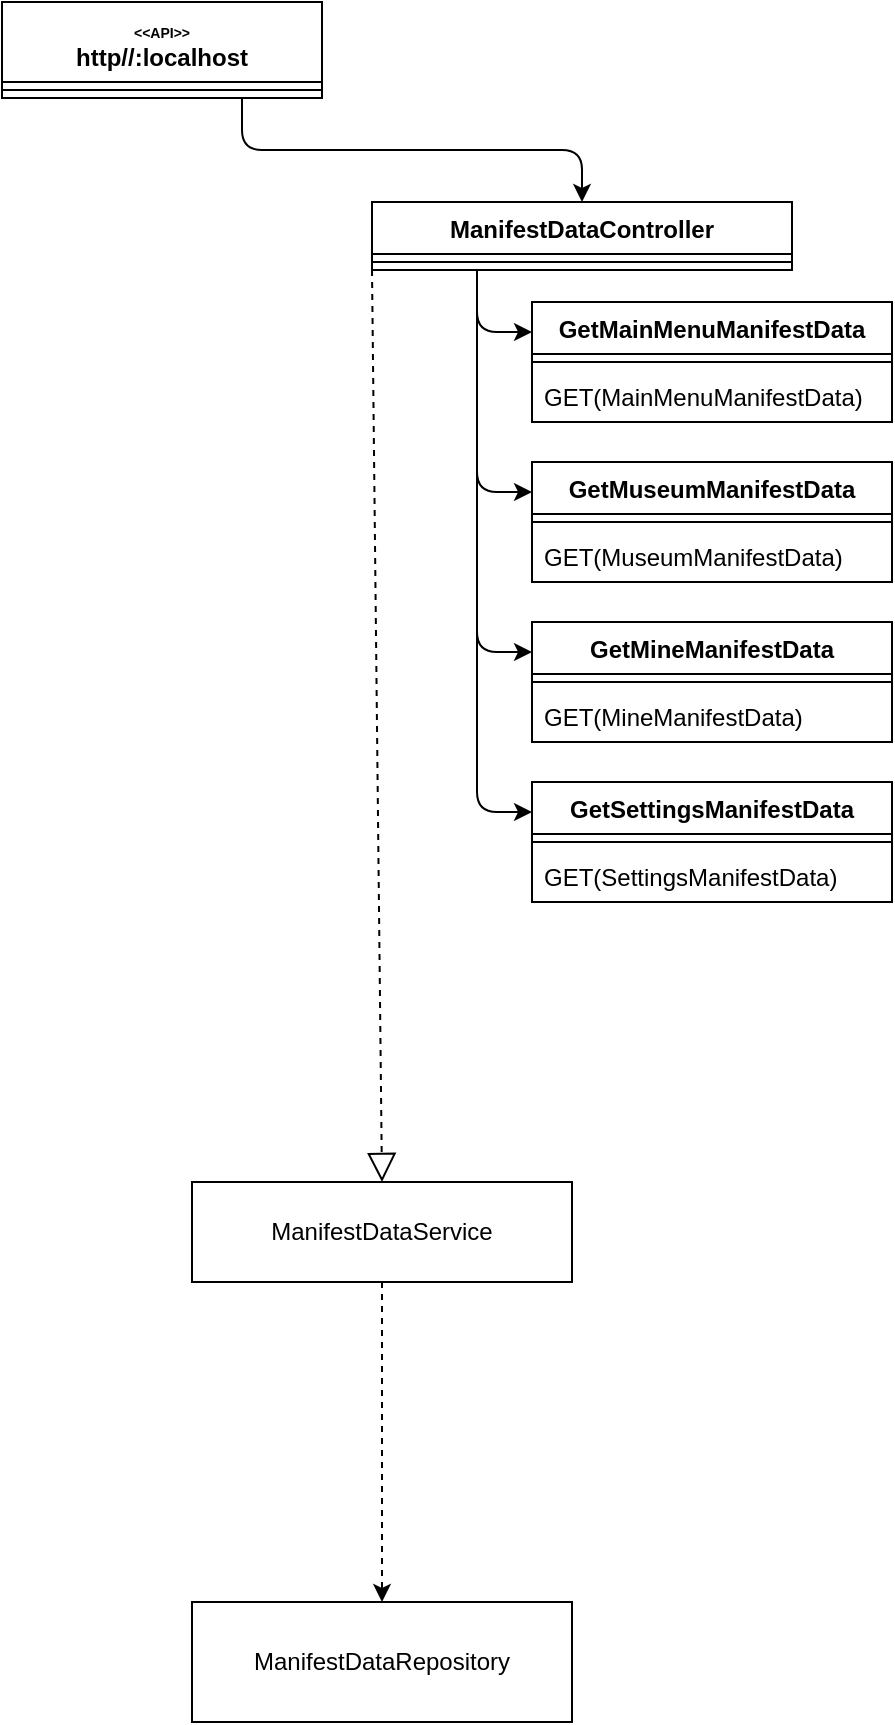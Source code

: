 <mxfile version="23.0.2" type="github" pages="2">
  <diagram name="Page-1" id="7FOHrTQgQyWAfzJRPje3">
    <mxGraphModel dx="1434" dy="794" grid="1" gridSize="10" guides="1" tooltips="1" connect="1" arrows="1" fold="1" page="1" pageScale="1" pageWidth="850" pageHeight="1100" math="0" shadow="0">
      <root>
        <mxCell id="0" />
        <mxCell id="1" parent="0" />
        <mxCell id="BwYM0wN6otOjo-nk--u1-1" style="edgeStyle=orthogonalEdgeStyle;orthogonalLoop=1;jettySize=auto;html=1;exitX=0.75;exitY=1;exitDx=0;exitDy=0;entryX=0.5;entryY=0;entryDx=0;entryDy=0;" edge="1" parent="1" source="BwYM0wN6otOjo-nk--u1-2" target="BwYM0wN6otOjo-nk--u1-8">
          <mxGeometry relative="1" as="geometry" />
        </mxCell>
        <mxCell id="BwYM0wN6otOjo-nk--u1-2" value="&lt;font style=&quot;font-size: 7px;&quot;&gt;&amp;lt;&amp;lt;API&amp;gt;&amp;gt;&lt;/font&gt;&lt;br style=&quot;font-size: 6px;&quot;&gt;http//:localhost" style="swimlane;fontStyle=1;align=center;verticalAlign=top;childLayout=stackLayout;horizontal=1;startSize=40;horizontalStack=0;resizeParent=1;resizeParentMax=0;resizeLast=0;collapsible=1;marginBottom=0;whiteSpace=wrap;html=1;rounded=0;" vertex="1" parent="1">
          <mxGeometry x="345" y="40" width="160" height="48" as="geometry">
            <mxRectangle x="345" y="40" width="130" height="40" as="alternateBounds" />
          </mxGeometry>
        </mxCell>
        <mxCell id="BwYM0wN6otOjo-nk--u1-3" value="" style="line;strokeWidth=1;fillColor=none;align=left;verticalAlign=middle;spacingTop=-1;spacingLeft=3;spacingRight=3;rotatable=0;labelPosition=right;points=[];portConstraint=eastwest;strokeColor=inherit;rounded=0;" vertex="1" parent="BwYM0wN6otOjo-nk--u1-2">
          <mxGeometry y="40" width="160" height="8" as="geometry" />
        </mxCell>
        <mxCell id="BwYM0wN6otOjo-nk--u1-4" style="edgeStyle=orthogonalEdgeStyle;orthogonalLoop=1;jettySize=auto;html=1;exitX=0.25;exitY=1;exitDx=0;exitDy=0;entryX=0;entryY=0.25;entryDx=0;entryDy=0;" edge="1" parent="1" source="BwYM0wN6otOjo-nk--u1-8" target="BwYM0wN6otOjo-nk--u1-10">
          <mxGeometry relative="1" as="geometry" />
        </mxCell>
        <mxCell id="BwYM0wN6otOjo-nk--u1-5" style="edgeStyle=orthogonalEdgeStyle;orthogonalLoop=1;jettySize=auto;html=1;exitX=0.25;exitY=1;exitDx=0;exitDy=0;entryX=0;entryY=0.25;entryDx=0;entryDy=0;" edge="1" parent="1" source="BwYM0wN6otOjo-nk--u1-8" target="BwYM0wN6otOjo-nk--u1-13">
          <mxGeometry relative="1" as="geometry" />
        </mxCell>
        <mxCell id="BwYM0wN6otOjo-nk--u1-6" style="edgeStyle=orthogonalEdgeStyle;orthogonalLoop=1;jettySize=auto;html=1;exitX=0.25;exitY=1;exitDx=0;exitDy=0;entryX=0;entryY=0.25;entryDx=0;entryDy=0;" edge="1" parent="1" source="BwYM0wN6otOjo-nk--u1-8" target="BwYM0wN6otOjo-nk--u1-16">
          <mxGeometry relative="1" as="geometry" />
        </mxCell>
        <mxCell id="BwYM0wN6otOjo-nk--u1-7" style="edgeStyle=orthogonalEdgeStyle;orthogonalLoop=1;jettySize=auto;html=1;exitX=0.25;exitY=1;exitDx=0;exitDy=0;entryX=0;entryY=0.25;entryDx=0;entryDy=0;" edge="1" parent="1" source="BwYM0wN6otOjo-nk--u1-8" target="BwYM0wN6otOjo-nk--u1-19">
          <mxGeometry relative="1" as="geometry" />
        </mxCell>
        <mxCell id="BwYM0wN6otOjo-nk--u1-8" value="ManifestDataController" style="swimlane;fontStyle=1;align=center;verticalAlign=top;childLayout=stackLayout;horizontal=1;startSize=26;horizontalStack=0;resizeParent=1;resizeParentMax=0;resizeLast=0;collapsible=1;marginBottom=0;whiteSpace=wrap;html=1;rounded=0;shadow=0;" vertex="1" parent="1">
          <mxGeometry x="530" y="140" width="210" height="34" as="geometry">
            <mxRectangle x="530" y="140" width="190" height="30" as="alternateBounds" />
          </mxGeometry>
        </mxCell>
        <mxCell id="BwYM0wN6otOjo-nk--u1-9" value="" style="line;strokeWidth=1;fillColor=none;align=left;verticalAlign=middle;spacingTop=-1;spacingLeft=3;spacingRight=3;rotatable=0;labelPosition=right;points=[];portConstraint=eastwest;strokeColor=inherit;" vertex="1" parent="BwYM0wN6otOjo-nk--u1-8">
          <mxGeometry y="26" width="210" height="8" as="geometry" />
        </mxCell>
        <mxCell id="BwYM0wN6otOjo-nk--u1-10" value="GetMainMenuManifestData" style="swimlane;fontStyle=1;align=center;verticalAlign=top;childLayout=stackLayout;horizontal=1;startSize=26;horizontalStack=0;resizeParent=1;resizeParentMax=0;resizeLast=0;collapsible=1;marginBottom=0;whiteSpace=wrap;html=1;" vertex="1" parent="1">
          <mxGeometry x="610" y="190" width="180" height="60" as="geometry" />
        </mxCell>
        <mxCell id="BwYM0wN6otOjo-nk--u1-11" value="" style="line;strokeWidth=1;fillColor=none;align=left;verticalAlign=middle;spacingTop=-1;spacingLeft=3;spacingRight=3;rotatable=0;labelPosition=right;points=[];portConstraint=eastwest;strokeColor=inherit;" vertex="1" parent="BwYM0wN6otOjo-nk--u1-10">
          <mxGeometry y="26" width="180" height="8" as="geometry" />
        </mxCell>
        <mxCell id="BwYM0wN6otOjo-nk--u1-12" value="GET(MainMenuManifestData)" style="text;strokeColor=none;fillColor=none;align=left;verticalAlign=top;spacingLeft=4;spacingRight=4;overflow=hidden;rotatable=0;points=[[0,0.5],[1,0.5]];portConstraint=eastwest;whiteSpace=wrap;html=1;" vertex="1" parent="BwYM0wN6otOjo-nk--u1-10">
          <mxGeometry y="34" width="180" height="26" as="geometry" />
        </mxCell>
        <mxCell id="BwYM0wN6otOjo-nk--u1-13" value="GetMuseumManifestData" style="swimlane;fontStyle=1;align=center;verticalAlign=top;childLayout=stackLayout;horizontal=1;startSize=26;horizontalStack=0;resizeParent=1;resizeParentMax=0;resizeLast=0;collapsible=1;marginBottom=0;whiteSpace=wrap;html=1;" vertex="1" parent="1">
          <mxGeometry x="610" y="270" width="180" height="60" as="geometry" />
        </mxCell>
        <mxCell id="BwYM0wN6otOjo-nk--u1-14" value="" style="line;strokeWidth=1;fillColor=none;align=left;verticalAlign=middle;spacingTop=-1;spacingLeft=3;spacingRight=3;rotatable=0;labelPosition=right;points=[];portConstraint=eastwest;strokeColor=inherit;" vertex="1" parent="BwYM0wN6otOjo-nk--u1-13">
          <mxGeometry y="26" width="180" height="8" as="geometry" />
        </mxCell>
        <mxCell id="BwYM0wN6otOjo-nk--u1-15" value="GET(MuseumManifestData)" style="text;strokeColor=none;fillColor=none;align=left;verticalAlign=top;spacingLeft=4;spacingRight=4;overflow=hidden;rotatable=0;points=[[0,0.5],[1,0.5]];portConstraint=eastwest;whiteSpace=wrap;html=1;" vertex="1" parent="BwYM0wN6otOjo-nk--u1-13">
          <mxGeometry y="34" width="180" height="26" as="geometry" />
        </mxCell>
        <mxCell id="BwYM0wN6otOjo-nk--u1-16" value="GetMineManifestData" style="swimlane;fontStyle=1;align=center;verticalAlign=top;childLayout=stackLayout;horizontal=1;startSize=26;horizontalStack=0;resizeParent=1;resizeParentMax=0;resizeLast=0;collapsible=1;marginBottom=0;whiteSpace=wrap;html=1;" vertex="1" parent="1">
          <mxGeometry x="610" y="350" width="180" height="60" as="geometry" />
        </mxCell>
        <mxCell id="BwYM0wN6otOjo-nk--u1-17" value="" style="line;strokeWidth=1;fillColor=none;align=left;verticalAlign=middle;spacingTop=-1;spacingLeft=3;spacingRight=3;rotatable=0;labelPosition=right;points=[];portConstraint=eastwest;strokeColor=inherit;" vertex="1" parent="BwYM0wN6otOjo-nk--u1-16">
          <mxGeometry y="26" width="180" height="8" as="geometry" />
        </mxCell>
        <mxCell id="BwYM0wN6otOjo-nk--u1-18" value="GET(MineManifestData)" style="text;strokeColor=none;fillColor=none;align=left;verticalAlign=top;spacingLeft=4;spacingRight=4;overflow=hidden;rotatable=0;points=[[0,0.5],[1,0.5]];portConstraint=eastwest;whiteSpace=wrap;html=1;" vertex="1" parent="BwYM0wN6otOjo-nk--u1-16">
          <mxGeometry y="34" width="180" height="26" as="geometry" />
        </mxCell>
        <mxCell id="BwYM0wN6otOjo-nk--u1-19" value="GetSettingsManifestData" style="swimlane;fontStyle=1;align=center;verticalAlign=top;childLayout=stackLayout;horizontal=1;startSize=26;horizontalStack=0;resizeParent=1;resizeParentMax=0;resizeLast=0;collapsible=1;marginBottom=0;whiteSpace=wrap;html=1;" vertex="1" parent="1">
          <mxGeometry x="610" y="430" width="180" height="60" as="geometry" />
        </mxCell>
        <mxCell id="BwYM0wN6otOjo-nk--u1-20" value="" style="line;strokeWidth=1;fillColor=none;align=left;verticalAlign=middle;spacingTop=-1;spacingLeft=3;spacingRight=3;rotatable=0;labelPosition=right;points=[];portConstraint=eastwest;strokeColor=inherit;" vertex="1" parent="BwYM0wN6otOjo-nk--u1-19">
          <mxGeometry y="26" width="180" height="8" as="geometry" />
        </mxCell>
        <mxCell id="BwYM0wN6otOjo-nk--u1-21" value="GET(SettingsManifestData)" style="text;strokeColor=none;fillColor=none;align=left;verticalAlign=top;spacingLeft=4;spacingRight=4;overflow=hidden;rotatable=0;points=[[0,0.5],[1,0.5]];portConstraint=eastwest;whiteSpace=wrap;html=1;" vertex="1" parent="BwYM0wN6otOjo-nk--u1-19">
          <mxGeometry y="34" width="180" height="26" as="geometry" />
        </mxCell>
        <mxCell id="BwYM0wN6otOjo-nk--u1-22" value="" style="endArrow=block;dashed=1;endFill=0;endSize=12;html=1;rounded=0;exitX=0;exitY=1;exitDx=0;exitDy=0;entryX=0.5;entryY=0;entryDx=0;entryDy=0;" edge="1" parent="1" source="BwYM0wN6otOjo-nk--u1-8" target="BwYM0wN6otOjo-nk--u1-24">
          <mxGeometry width="160" relative="1" as="geometry">
            <mxPoint x="340" y="330" as="sourcePoint" />
            <mxPoint x="530" y="600" as="targetPoint" />
          </mxGeometry>
        </mxCell>
        <mxCell id="BwYM0wN6otOjo-nk--u1-23" value="" style="edgeStyle=orthogonalEdgeStyle;rounded=0;orthogonalLoop=1;jettySize=auto;html=1;dashed=1;" edge="1" parent="1" source="BwYM0wN6otOjo-nk--u1-24" target="BwYM0wN6otOjo-nk--u1-25">
          <mxGeometry relative="1" as="geometry" />
        </mxCell>
        <mxCell id="BwYM0wN6otOjo-nk--u1-24" value="ManifestDataService" style="html=1;whiteSpace=wrap;" vertex="1" parent="1">
          <mxGeometry x="440" y="630" width="190" height="50" as="geometry" />
        </mxCell>
        <mxCell id="BwYM0wN6otOjo-nk--u1-25" value="ManifestDataRepository" style="whiteSpace=wrap;html=1;" vertex="1" parent="1">
          <mxGeometry x="440" y="840" width="190" height="60" as="geometry" />
        </mxCell>
      </root>
    </mxGraphModel>
  </diagram>
  <diagram id="Uv2l6NtkPD8i300P15R2" name="Page-2">
    <mxGraphModel dx="1434" dy="794" grid="1" gridSize="10" guides="1" tooltips="1" connect="1" arrows="1" fold="1" page="1" pageScale="1" pageWidth="850" pageHeight="1100" math="0" shadow="0">
      <root>
        <mxCell id="0" />
        <mxCell id="1" parent="0" />
        <mxCell id="EwNHZMZhUgTwKvm71Pjr-1" value="MuseumManifestDataManager" style="swimlane;fontStyle=1;align=center;verticalAlign=top;childLayout=stackLayout;horizontal=1;startSize=26;horizontalStack=0;resizeParent=1;resizeParentMax=0;resizeLast=0;collapsible=1;marginBottom=0;whiteSpace=wrap;html=1;" vertex="1" parent="1">
          <mxGeometry x="350" y="60" width="330" height="164" as="geometry">
            <mxRectangle x="250" y="60" width="220" height="30" as="alternateBounds" />
          </mxGeometry>
        </mxCell>
        <mxCell id="EwNHZMZhUgTwKvm71Pjr-2" value="+ MuseumUIElements: MuseumUIElements" style="text;strokeColor=none;fillColor=none;align=left;verticalAlign=top;spacingLeft=4;spacingRight=4;overflow=hidden;rotatable=0;points=[[0,0.5],[1,0.5]];portConstraint=eastwest;whiteSpace=wrap;html=1;" vertex="1" parent="EwNHZMZhUgTwKvm71Pjr-1">
          <mxGeometry y="26" width="330" height="26" as="geometry" />
        </mxCell>
        <mxCell id="EwNHZMZhUgTwKvm71Pjr-3" value="" style="line;strokeWidth=1;fillColor=none;align=left;verticalAlign=middle;spacingTop=-1;spacingLeft=3;spacingRight=3;rotatable=0;labelPosition=right;points=[];portConstraint=eastwest;strokeColor=inherit;" vertex="1" parent="EwNHZMZhUgTwKvm71Pjr-1">
          <mxGeometry y="52" width="330" height="8" as="geometry" />
        </mxCell>
        <mxCell id="EwNHZMZhUgTwKvm71Pjr-4" value="+ AssignMuseumManifestDataToUI()" style="text;strokeColor=none;fillColor=none;align=left;verticalAlign=top;spacingLeft=4;spacingRight=4;overflow=hidden;rotatable=0;points=[[0,0.5],[1,0.5]];portConstraint=eastwest;whiteSpace=wrap;html=1;" vertex="1" parent="EwNHZMZhUgTwKvm71Pjr-1">
          <mxGeometry y="60" width="330" height="26" as="geometry" />
        </mxCell>
        <mxCell id="EwNHZMZhUgTwKvm71Pjr-5" value="- GetMuseumManifestData()" style="text;strokeColor=none;fillColor=none;align=left;verticalAlign=top;spacingLeft=4;spacingRight=4;overflow=hidden;rotatable=0;points=[[0,0.5],[1,0.5]];portConstraint=eastwest;whiteSpace=wrap;html=1;" vertex="1" parent="EwNHZMZhUgTwKvm71Pjr-1">
          <mxGeometry y="86" width="330" height="26" as="geometry" />
        </mxCell>
        <mxCell id="EwNHZMZhUgTwKvm71Pjr-6" value="- SetMuseumUIElements()" style="text;strokeColor=none;fillColor=none;align=left;verticalAlign=top;spacingLeft=4;spacingRight=4;overflow=hidden;rotatable=0;points=[[0,0.5],[1,0.5]];portConstraint=eastwest;whiteSpace=wrap;html=1;" vertex="1" parent="EwNHZMZhUgTwKvm71Pjr-1">
          <mxGeometry y="112" width="330" height="26" as="geometry" />
        </mxCell>
        <mxCell id="EwNHZMZhUgTwKvm71Pjr-7" value="- OnGetMuseumManifestDataHttpRequestCompleted()" style="text;strokeColor=none;fillColor=none;align=left;verticalAlign=top;spacingLeft=4;spacingRight=4;overflow=hidden;rotatable=0;points=[[0,0.5],[1,0.5]];portConstraint=eastwest;whiteSpace=wrap;html=1;" vertex="1" parent="EwNHZMZhUgTwKvm71Pjr-1">
          <mxGeometry y="138" width="330" height="26" as="geometry" />
        </mxCell>
        <mxCell id="EwNHZMZhUgTwKvm71Pjr-8" value="MainMenuManifestDataManager" style="swimlane;fontStyle=1;align=center;verticalAlign=top;childLayout=stackLayout;horizontal=1;startSize=26;horizontalStack=0;resizeParent=1;resizeParentMax=0;resizeLast=0;collapsible=1;marginBottom=0;whiteSpace=wrap;html=1;" vertex="1" parent="1">
          <mxGeometry x="20" y="60" width="320" height="164" as="geometry" />
        </mxCell>
        <mxCell id="EwNHZMZhUgTwKvm71Pjr-9" value="+ MainMenuUIElements: MainMenuUIElements" style="text;strokeColor=none;fillColor=none;align=left;verticalAlign=top;spacingLeft=4;spacingRight=4;overflow=hidden;rotatable=0;points=[[0,0.5],[1,0.5]];portConstraint=eastwest;whiteSpace=wrap;html=1;" vertex="1" parent="EwNHZMZhUgTwKvm71Pjr-8">
          <mxGeometry y="26" width="320" height="26" as="geometry" />
        </mxCell>
        <mxCell id="EwNHZMZhUgTwKvm71Pjr-10" value="" style="line;strokeWidth=1;fillColor=none;align=left;verticalAlign=middle;spacingTop=-1;spacingLeft=3;spacingRight=3;rotatable=0;labelPosition=right;points=[];portConstraint=eastwest;strokeColor=inherit;" vertex="1" parent="EwNHZMZhUgTwKvm71Pjr-8">
          <mxGeometry y="52" width="320" height="8" as="geometry" />
        </mxCell>
        <mxCell id="EwNHZMZhUgTwKvm71Pjr-11" value="+ AssignMainMenuManifestDataToUI()" style="text;strokeColor=none;fillColor=none;align=left;verticalAlign=top;spacingLeft=4;spacingRight=4;overflow=hidden;rotatable=0;points=[[0,0.5],[1,0.5]];portConstraint=eastwest;whiteSpace=wrap;html=1;" vertex="1" parent="EwNHZMZhUgTwKvm71Pjr-8">
          <mxGeometry y="60" width="320" height="26" as="geometry" />
        </mxCell>
        <mxCell id="EwNHZMZhUgTwKvm71Pjr-12" value="- GetMainMenuManifestData()" style="text;strokeColor=none;fillColor=none;align=left;verticalAlign=top;spacingLeft=4;spacingRight=4;overflow=hidden;rotatable=0;points=[[0,0.5],[1,0.5]];portConstraint=eastwest;whiteSpace=wrap;html=1;" vertex="1" parent="EwNHZMZhUgTwKvm71Pjr-8">
          <mxGeometry y="86" width="320" height="26" as="geometry" />
        </mxCell>
        <mxCell id="EwNHZMZhUgTwKvm71Pjr-13" value="- OnGetMainMenuManifestDataHttpRequestCompleted()" style="text;strokeColor=none;fillColor=none;align=left;verticalAlign=top;spacingLeft=4;spacingRight=4;overflow=hidden;rotatable=0;points=[[0,0.5],[1,0.5]];portConstraint=eastwest;whiteSpace=wrap;html=1;" vertex="1" parent="EwNHZMZhUgTwKvm71Pjr-8">
          <mxGeometry y="112" width="320" height="26" as="geometry" />
        </mxCell>
        <mxCell id="EwNHZMZhUgTwKvm71Pjr-14" value="- SetMainMenuUIElements()" style="text;strokeColor=none;fillColor=none;align=left;verticalAlign=top;spacingLeft=4;spacingRight=4;overflow=hidden;rotatable=0;points=[[0,0.5],[1,0.5]];portConstraint=eastwest;whiteSpace=wrap;html=1;" vertex="1" parent="EwNHZMZhUgTwKvm71Pjr-8">
          <mxGeometry y="138" width="320" height="26" as="geometry" />
        </mxCell>
        <mxCell id="EwNHZMZhUgTwKvm71Pjr-15" value="SettingsManifestDataManager" style="swimlane;fontStyle=1;align=center;verticalAlign=top;childLayout=stackLayout;horizontal=1;startSize=26;horizontalStack=0;resizeParent=1;resizeParentMax=0;resizeLast=0;collapsible=1;marginBottom=0;whiteSpace=wrap;html=1;" vertex="1" parent="1">
          <mxGeometry x="350" y="240" width="330" height="164" as="geometry" />
        </mxCell>
        <mxCell id="EwNHZMZhUgTwKvm71Pjr-16" value="+ SettingsUIElements: SettingsUIElements" style="text;strokeColor=none;fillColor=none;align=left;verticalAlign=top;spacingLeft=4;spacingRight=4;overflow=hidden;rotatable=0;points=[[0,0.5],[1,0.5]];portConstraint=eastwest;whiteSpace=wrap;html=1;" vertex="1" parent="EwNHZMZhUgTwKvm71Pjr-15">
          <mxGeometry y="26" width="330" height="26" as="geometry" />
        </mxCell>
        <mxCell id="EwNHZMZhUgTwKvm71Pjr-17" value="" style="line;strokeWidth=1;fillColor=none;align=left;verticalAlign=middle;spacingTop=-1;spacingLeft=3;spacingRight=3;rotatable=0;labelPosition=right;points=[];portConstraint=eastwest;strokeColor=inherit;" vertex="1" parent="EwNHZMZhUgTwKvm71Pjr-15">
          <mxGeometry y="52" width="330" height="8" as="geometry" />
        </mxCell>
        <mxCell id="EwNHZMZhUgTwKvm71Pjr-18" value="+ AssignSettingsManifestDataToUI()" style="text;strokeColor=none;fillColor=none;align=left;verticalAlign=top;spacingLeft=4;spacingRight=4;overflow=hidden;rotatable=0;points=[[0,0.5],[1,0.5]];portConstraint=eastwest;whiteSpace=wrap;html=1;" vertex="1" parent="EwNHZMZhUgTwKvm71Pjr-15">
          <mxGeometry y="60" width="330" height="26" as="geometry" />
        </mxCell>
        <mxCell id="EwNHZMZhUgTwKvm71Pjr-19" value="- OnGetSettingsManifestDataHttpRequestCompleted()" style="text;strokeColor=none;fillColor=none;align=left;verticalAlign=top;spacingLeft=4;spacingRight=4;overflow=hidden;rotatable=0;points=[[0,0.5],[1,0.5]];portConstraint=eastwest;whiteSpace=wrap;html=1;" vertex="1" parent="EwNHZMZhUgTwKvm71Pjr-15">
          <mxGeometry y="86" width="330" height="26" as="geometry" />
        </mxCell>
        <mxCell id="EwNHZMZhUgTwKvm71Pjr-20" value="- GetSettingsManifestData()" style="text;strokeColor=none;fillColor=none;align=left;verticalAlign=top;spacingLeft=4;spacingRight=4;overflow=hidden;rotatable=0;points=[[0,0.5],[1,0.5]];portConstraint=eastwest;whiteSpace=wrap;html=1;" vertex="1" parent="EwNHZMZhUgTwKvm71Pjr-15">
          <mxGeometry y="112" width="330" height="26" as="geometry" />
        </mxCell>
        <mxCell id="EwNHZMZhUgTwKvm71Pjr-21" value="- SetSettingsUIElements()" style="text;strokeColor=none;fillColor=none;align=left;verticalAlign=top;spacingLeft=4;spacingRight=4;overflow=hidden;rotatable=0;points=[[0,0.5],[1,0.5]];portConstraint=eastwest;whiteSpace=wrap;html=1;" vertex="1" parent="EwNHZMZhUgTwKvm71Pjr-15">
          <mxGeometry y="138" width="330" height="26" as="geometry" />
        </mxCell>
        <mxCell id="EwNHZMZhUgTwKvm71Pjr-22" value="MineManifestDataManager" style="swimlane;fontStyle=1;align=center;verticalAlign=top;childLayout=stackLayout;horizontal=1;startSize=26;horizontalStack=0;resizeParent=1;resizeParentMax=0;resizeLast=0;collapsible=1;marginBottom=0;whiteSpace=wrap;html=1;" vertex="1" parent="1">
          <mxGeometry x="20" y="240" width="320" height="164" as="geometry" />
        </mxCell>
        <mxCell id="EwNHZMZhUgTwKvm71Pjr-23" value="+ MineUIElements: MineUIElements" style="text;strokeColor=none;fillColor=none;align=left;verticalAlign=top;spacingLeft=4;spacingRight=4;overflow=hidden;rotatable=0;points=[[0,0.5],[1,0.5]];portConstraint=eastwest;whiteSpace=wrap;html=1;" vertex="1" parent="EwNHZMZhUgTwKvm71Pjr-22">
          <mxGeometry y="26" width="320" height="26" as="geometry" />
        </mxCell>
        <mxCell id="EwNHZMZhUgTwKvm71Pjr-24" value="" style="line;strokeWidth=1;fillColor=none;align=left;verticalAlign=middle;spacingTop=-1;spacingLeft=3;spacingRight=3;rotatable=0;labelPosition=right;points=[];portConstraint=eastwest;strokeColor=inherit;" vertex="1" parent="EwNHZMZhUgTwKvm71Pjr-22">
          <mxGeometry y="52" width="320" height="8" as="geometry" />
        </mxCell>
        <mxCell id="EwNHZMZhUgTwKvm71Pjr-25" value="+ AssignMineManifestDataToUI()" style="text;strokeColor=none;fillColor=none;align=left;verticalAlign=top;spacingLeft=4;spacingRight=4;overflow=hidden;rotatable=0;points=[[0,0.5],[1,0.5]];portConstraint=eastwest;whiteSpace=wrap;html=1;" vertex="1" parent="EwNHZMZhUgTwKvm71Pjr-22">
          <mxGeometry y="60" width="320" height="26" as="geometry" />
        </mxCell>
        <mxCell id="EwNHZMZhUgTwKvm71Pjr-26" value="- OnGetMineManifestDataHttpRequestCompleted()" style="text;strokeColor=none;fillColor=none;align=left;verticalAlign=top;spacingLeft=4;spacingRight=4;overflow=hidden;rotatable=0;points=[[0,0.5],[1,0.5]];portConstraint=eastwest;whiteSpace=wrap;html=1;" vertex="1" parent="EwNHZMZhUgTwKvm71Pjr-22">
          <mxGeometry y="86" width="320" height="26" as="geometry" />
        </mxCell>
        <mxCell id="EwNHZMZhUgTwKvm71Pjr-27" value="- SetMineUIElements()" style="text;strokeColor=none;fillColor=none;align=left;verticalAlign=top;spacingLeft=4;spacingRight=4;overflow=hidden;rotatable=0;points=[[0,0.5],[1,0.5]];portConstraint=eastwest;whiteSpace=wrap;html=1;" vertex="1" parent="EwNHZMZhUgTwKvm71Pjr-22">
          <mxGeometry y="112" width="320" height="26" as="geometry" />
        </mxCell>
        <mxCell id="EwNHZMZhUgTwKvm71Pjr-28" value="- GetMineManifestData()" style="text;strokeColor=none;fillColor=none;align=left;verticalAlign=top;spacingLeft=4;spacingRight=4;overflow=hidden;rotatable=0;points=[[0,0.5],[1,0.5]];portConstraint=eastwest;whiteSpace=wrap;html=1;" vertex="1" parent="EwNHZMZhUgTwKvm71Pjr-22">
          <mxGeometry y="138" width="320" height="26" as="geometry" />
        </mxCell>
        <mxCell id="EwNHZMZhUgTwKvm71Pjr-29" value="Manifest Data Manages" style="shape=umlFrame;whiteSpace=wrap;html=1;pointerEvents=0;width=150;height=30;" vertex="1" parent="1">
          <mxGeometry x="10" y="10" width="680" height="410" as="geometry" />
        </mxCell>
      </root>
    </mxGraphModel>
  </diagram>
</mxfile>

